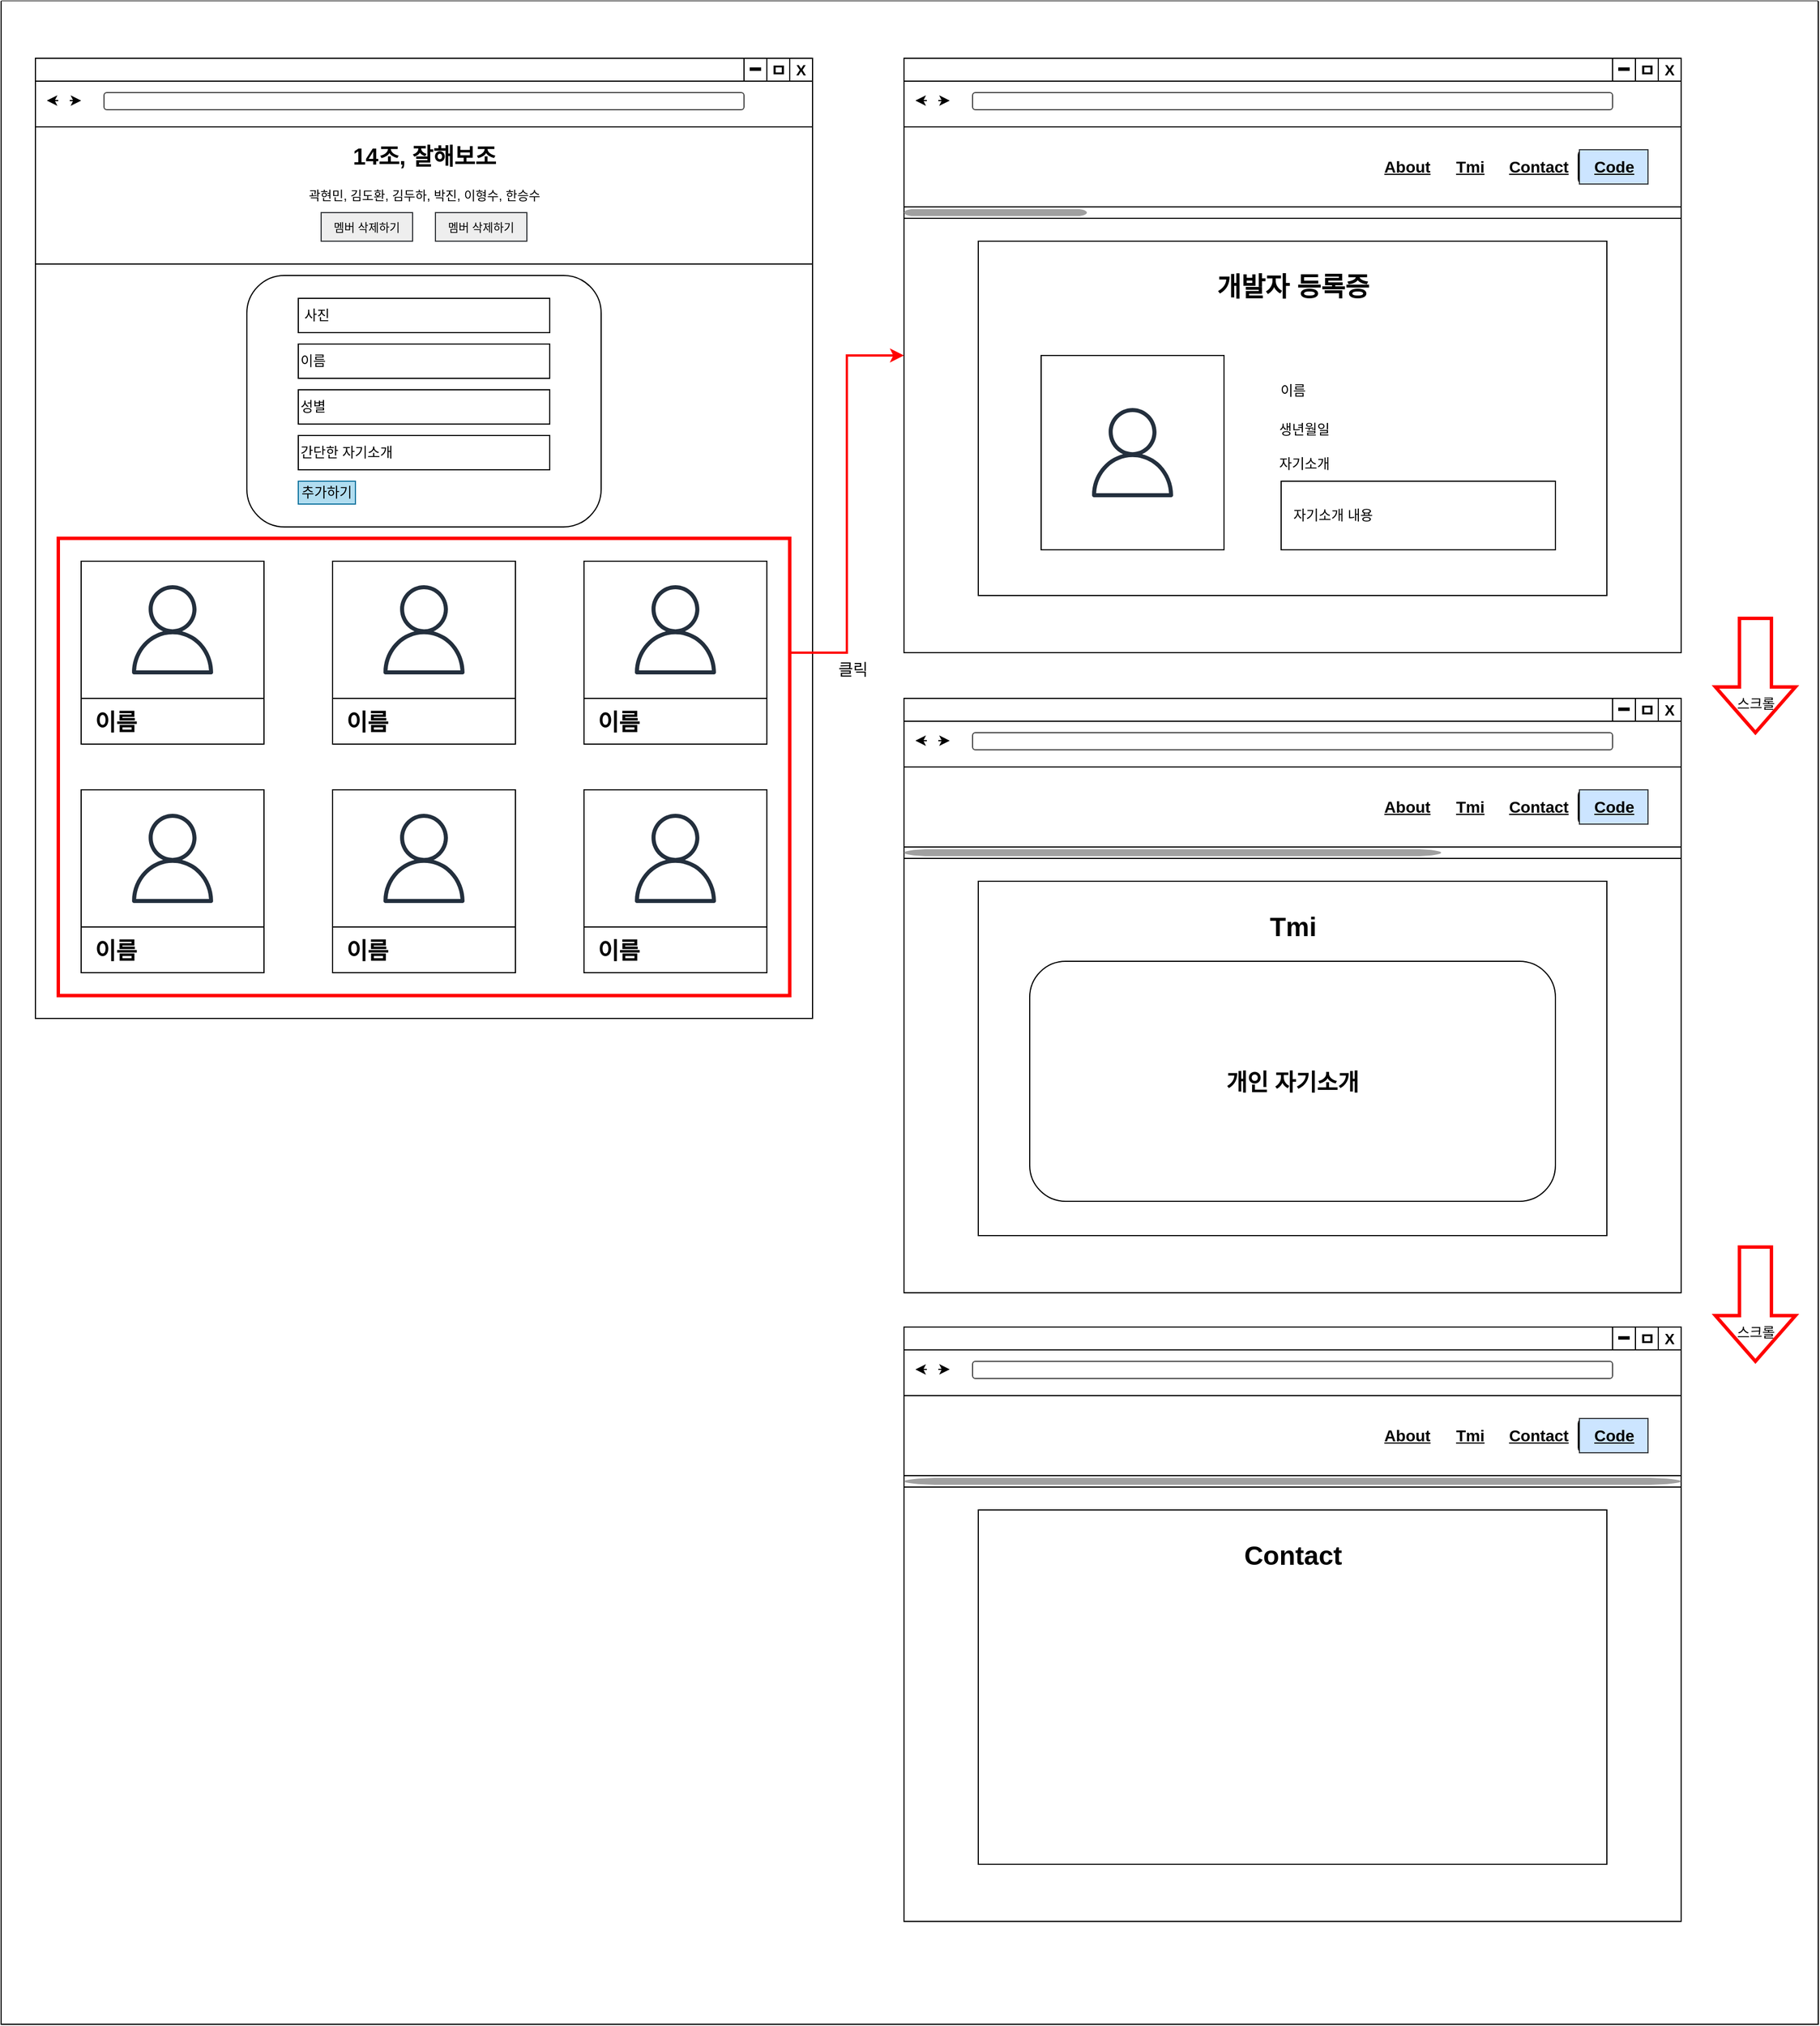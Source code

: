 <mxfile version="26.2.9">
  <diagram name="페이지-1" id="TfpnI85vyB6fNY1MPC4h">
    <mxGraphModel dx="1723" dy="926" grid="1" gridSize="10" guides="1" tooltips="1" connect="1" arrows="1" fold="1" page="1" pageScale="1" pageWidth="827" pageHeight="1169" math="0" shadow="0">
      <root>
        <mxCell id="0" />
        <mxCell id="1" parent="0" />
        <mxCell id="UKUCSULhMM2xUb-GKfbj-334" value="" style="group;strokeWidth=1;fontSize=14;" vertex="1" connectable="0" parent="1">
          <mxGeometry x="10" y="70" width="1590" height="1770" as="geometry" />
        </mxCell>
        <mxCell id="UKUCSULhMM2xUb-GKfbj-322" value="" style="swimlane;startSize=0;swimlaneFillColor=default;container=0;" vertex="1" parent="UKUCSULhMM2xUb-GKfbj-334">
          <mxGeometry width="1590" height="1770" as="geometry" />
        </mxCell>
        <mxCell id="UKUCSULhMM2xUb-GKfbj-326" value="클릭" style="text;html=1;align=center;verticalAlign=middle;resizable=0;points=[];autosize=1;strokeColor=none;fillColor=none;fontSize=14;" vertex="1" parent="UKUCSULhMM2xUb-GKfbj-322">
          <mxGeometry x="720" y="570" width="50" height="30" as="geometry" />
        </mxCell>
        <mxCell id="UKUCSULhMM2xUb-GKfbj-328" value="" style="html=1;shadow=0;dashed=0;align=center;verticalAlign=middle;shape=mxgraph.arrows2.arrow;dy=0.6;dx=40;direction=south;notch=0;strokeColor=light-dark(#ff0000, #ededed);strokeWidth=3;" vertex="1" parent="UKUCSULhMM2xUb-GKfbj-322">
          <mxGeometry x="1500" y="540" width="70" height="100" as="geometry" />
        </mxCell>
        <mxCell id="UKUCSULhMM2xUb-GKfbj-329" value="스크롤" style="text;html=1;align=center;verticalAlign=middle;resizable=0;points=[];autosize=1;strokeColor=none;fillColor=none;" vertex="1" parent="UKUCSULhMM2xUb-GKfbj-322">
          <mxGeometry x="1505" y="600" width="60" height="30" as="geometry" />
        </mxCell>
        <mxCell id="UKUCSULhMM2xUb-GKfbj-332" value="" style="html=1;shadow=0;dashed=0;align=center;verticalAlign=middle;shape=mxgraph.arrows2.arrow;dy=0.6;dx=40;direction=south;notch=0;strokeWidth=3;strokeColor=light-dark(#ff0000, #ededed);" vertex="1" parent="UKUCSULhMM2xUb-GKfbj-322">
          <mxGeometry x="1500" y="1090" width="70" height="100" as="geometry" />
        </mxCell>
        <mxCell id="UKUCSULhMM2xUb-GKfbj-333" value="스크롤" style="text;html=1;align=center;verticalAlign=middle;resizable=0;points=[];autosize=1;strokeColor=none;fillColor=none;" vertex="1" parent="UKUCSULhMM2xUb-GKfbj-322">
          <mxGeometry x="1505" y="1150" width="60" height="30" as="geometry" />
        </mxCell>
        <mxCell id="UKUCSULhMM2xUb-GKfbj-123" value="" style="swimlane;startSize=0;swimlaneFillColor=default;" vertex="1" parent="UKUCSULhMM2xUb-GKfbj-334">
          <mxGeometry x="790" y="50" width="680" height="520" as="geometry" />
        </mxCell>
        <mxCell id="UKUCSULhMM2xUb-GKfbj-124" value="" style="rounded=0;whiteSpace=wrap;html=1;" vertex="1" parent="UKUCSULhMM2xUb-GKfbj-123">
          <mxGeometry width="680" height="20" as="geometry" />
        </mxCell>
        <mxCell id="UKUCSULhMM2xUb-GKfbj-125" value="&lt;b&gt;&lt;font style=&quot;font-size: 13px;&quot;&gt;X&lt;/font&gt;&lt;/b&gt;" style="whiteSpace=wrap;html=1;aspect=fixed;" vertex="1" parent="UKUCSULhMM2xUb-GKfbj-123">
          <mxGeometry x="660" width="20" height="20" as="geometry" />
        </mxCell>
        <mxCell id="UKUCSULhMM2xUb-GKfbj-126" value="&lt;b&gt;&lt;font style=&quot;font-size: 15px;&quot;&gt;ㅁ&lt;/font&gt;&lt;/b&gt;" style="whiteSpace=wrap;html=1;aspect=fixed;strokeWidth=1;" vertex="1" parent="UKUCSULhMM2xUb-GKfbj-123">
          <mxGeometry x="640" width="20" height="20" as="geometry" />
        </mxCell>
        <mxCell id="UKUCSULhMM2xUb-GKfbj-127" value="" style="whiteSpace=wrap;html=1;aspect=fixed;" vertex="1" parent="UKUCSULhMM2xUb-GKfbj-123">
          <mxGeometry x="620" width="20" height="20" as="geometry" />
        </mxCell>
        <mxCell id="UKUCSULhMM2xUb-GKfbj-128" value="" style="endArrow=none;html=1;rounded=0;strokeWidth=3;" edge="1" parent="UKUCSULhMM2xUb-GKfbj-123">
          <mxGeometry width="50" height="50" relative="1" as="geometry">
            <mxPoint x="625" y="9.5" as="sourcePoint" />
            <mxPoint x="635" y="9.5" as="targetPoint" />
          </mxGeometry>
        </mxCell>
        <mxCell id="UKUCSULhMM2xUb-GKfbj-129" value="" style="rounded=0;whiteSpace=wrap;html=1;" vertex="1" parent="UKUCSULhMM2xUb-GKfbj-123">
          <mxGeometry y="20" width="680" height="40" as="geometry" />
        </mxCell>
        <mxCell id="UKUCSULhMM2xUb-GKfbj-130" value="" style="strokeWidth=1;html=1;shadow=0;dashed=0;shape=mxgraph.ios.iTextInput;strokeColor=#444444;buttonText=;fontSize=8;whiteSpace=wrap;align=left;" vertex="1" parent="UKUCSULhMM2xUb-GKfbj-123">
          <mxGeometry x="60" y="30" width="560" height="15" as="geometry" />
        </mxCell>
        <mxCell id="UKUCSULhMM2xUb-GKfbj-131" value="" style="endArrow=classic;html=1;rounded=0;" edge="1" parent="UKUCSULhMM2xUb-GKfbj-123">
          <mxGeometry width="50" height="50" relative="1" as="geometry">
            <mxPoint x="20" y="37" as="sourcePoint" />
            <mxPoint x="10" y="37" as="targetPoint" />
          </mxGeometry>
        </mxCell>
        <mxCell id="UKUCSULhMM2xUb-GKfbj-132" value="" style="endArrow=classic;html=1;rounded=0;" edge="1" parent="UKUCSULhMM2xUb-GKfbj-123">
          <mxGeometry width="50" height="50" relative="1" as="geometry">
            <mxPoint x="30" y="37" as="sourcePoint" />
            <mxPoint x="40" y="37" as="targetPoint" />
          </mxGeometry>
        </mxCell>
        <mxCell id="UKUCSULhMM2xUb-GKfbj-168" value="" style="rounded=0;whiteSpace=wrap;html=1;" vertex="1" parent="UKUCSULhMM2xUb-GKfbj-123">
          <mxGeometry y="60" width="680" height="70" as="geometry" />
        </mxCell>
        <mxCell id="UKUCSULhMM2xUb-GKfbj-169" value="About" style="text;html=1;align=center;verticalAlign=middle;resizable=0;points=[];autosize=1;strokeColor=none;fillColor=none;fontStyle=5;fontSize=14;" vertex="1" parent="UKUCSULhMM2xUb-GKfbj-123">
          <mxGeometry x="410" y="80" width="60" height="30" as="geometry" />
        </mxCell>
        <mxCell id="UKUCSULhMM2xUb-GKfbj-170" value="Tmi" style="text;html=1;align=center;verticalAlign=middle;resizable=0;points=[];autosize=1;strokeColor=none;fillColor=none;fontStyle=5;fontSize=14;" vertex="1" parent="UKUCSULhMM2xUb-GKfbj-123">
          <mxGeometry x="470" y="80" width="50" height="30" as="geometry" />
        </mxCell>
        <mxCell id="UKUCSULhMM2xUb-GKfbj-171" value="Contact" style="text;html=1;align=center;verticalAlign=middle;resizable=0;points=[];autosize=1;strokeColor=none;fillColor=none;fontStyle=5;fontSize=14;" vertex="1" parent="UKUCSULhMM2xUb-GKfbj-123">
          <mxGeometry x="520" y="80" width="70" height="30" as="geometry" />
        </mxCell>
        <mxCell id="UKUCSULhMM2xUb-GKfbj-173" value="" style="rounded=1;whiteSpace=wrap;html=1;" vertex="1" parent="UKUCSULhMM2xUb-GKfbj-123">
          <mxGeometry x="590" y="80" width="61" height="30" as="geometry" />
        </mxCell>
        <mxCell id="UKUCSULhMM2xUb-GKfbj-174" value="Code" style="text;html=1;align=center;verticalAlign=middle;resizable=0;points=[];autosize=1;strokeColor=#36393d;fillColor=#cce5ff;fontStyle=5;fontSize=14;" vertex="1" parent="UKUCSULhMM2xUb-GKfbj-123">
          <mxGeometry x="591" y="80" width="60" height="30" as="geometry" />
        </mxCell>
        <mxCell id="UKUCSULhMM2xUb-GKfbj-177" value="" style="rounded=0;whiteSpace=wrap;html=1;" vertex="1" parent="UKUCSULhMM2xUb-GKfbj-123">
          <mxGeometry y="130" width="680" height="10" as="geometry" />
        </mxCell>
        <mxCell id="UKUCSULhMM2xUb-GKfbj-176" value="" style="html=1;verticalLabelPosition=bottom;labelBackgroundColor=#ffffff;verticalAlign=top;shadow=0;dashed=0;strokeWidth=2;shape=mxgraph.ios7.misc.scroll_(horizontal);fillColor=#a0a0a0;" vertex="1" parent="UKUCSULhMM2xUb-GKfbj-123">
          <mxGeometry y="132" width="160" height="6" as="geometry" />
        </mxCell>
        <mxCell id="UKUCSULhMM2xUb-GKfbj-178" value="" style="rounded=0;whiteSpace=wrap;html=1;" vertex="1" parent="UKUCSULhMM2xUb-GKfbj-123">
          <mxGeometry x="65" y="160" width="550" height="310" as="geometry" />
        </mxCell>
        <mxCell id="UKUCSULhMM2xUb-GKfbj-179" value="개발자 등록증" style="text;html=1;align=center;verticalAlign=middle;resizable=0;points=[];autosize=1;strokeColor=none;fillColor=none;fontStyle=1;fontSize=23;" vertex="1" parent="UKUCSULhMM2xUb-GKfbj-123">
          <mxGeometry x="260" y="180" width="160" height="40" as="geometry" />
        </mxCell>
        <mxCell id="UKUCSULhMM2xUb-GKfbj-181" value="" style="rounded=0;whiteSpace=wrap;html=1;" vertex="1" parent="UKUCSULhMM2xUb-GKfbj-123">
          <mxGeometry x="120" y="260" width="160" height="170" as="geometry" />
        </mxCell>
        <mxCell id="UKUCSULhMM2xUb-GKfbj-182" value="" style="sketch=0;outlineConnect=0;fontColor=#232F3E;gradientColor=none;fillColor=#232F3D;strokeColor=none;dashed=0;verticalLabelPosition=bottom;verticalAlign=top;align=center;html=1;fontSize=12;fontStyle=0;aspect=fixed;pointerEvents=1;shape=mxgraph.aws4.user;" vertex="1" parent="UKUCSULhMM2xUb-GKfbj-123">
          <mxGeometry x="161" y="306" width="78" height="78" as="geometry" />
        </mxCell>
        <mxCell id="UKUCSULhMM2xUb-GKfbj-184" value="이름" style="text;html=1;align=center;verticalAlign=middle;resizable=0;points=[];autosize=1;strokeColor=none;fillColor=none;" vertex="1" parent="UKUCSULhMM2xUb-GKfbj-123">
          <mxGeometry x="315" y="276" width="50" height="30" as="geometry" />
        </mxCell>
        <mxCell id="UKUCSULhMM2xUb-GKfbj-185" value="생년월일" style="text;html=1;align=center;verticalAlign=middle;resizable=0;points=[];autosize=1;strokeColor=none;fillColor=none;" vertex="1" parent="UKUCSULhMM2xUb-GKfbj-123">
          <mxGeometry x="315" y="310" width="70" height="30" as="geometry" />
        </mxCell>
        <mxCell id="UKUCSULhMM2xUb-GKfbj-187" value="자기소개" style="text;html=1;align=center;verticalAlign=middle;resizable=0;points=[];autosize=1;strokeColor=none;fillColor=none;" vertex="1" parent="UKUCSULhMM2xUb-GKfbj-123">
          <mxGeometry x="315" y="340" width="70" height="30" as="geometry" />
        </mxCell>
        <mxCell id="UKUCSULhMM2xUb-GKfbj-188" value="" style="rounded=0;whiteSpace=wrap;html=1;" vertex="1" parent="UKUCSULhMM2xUb-GKfbj-123">
          <mxGeometry x="330" y="370" width="240" height="60" as="geometry" />
        </mxCell>
        <mxCell id="UKUCSULhMM2xUb-GKfbj-189" value="자기소개 내용" style="text;html=1;align=center;verticalAlign=middle;resizable=0;points=[];autosize=1;strokeColor=none;fillColor=none;" vertex="1" parent="UKUCSULhMM2xUb-GKfbj-123">
          <mxGeometry x="330" y="385" width="90" height="30" as="geometry" />
        </mxCell>
        <mxCell id="UKUCSULhMM2xUb-GKfbj-190" value="" style="swimlane;startSize=0;swimlaneFillColor=default;" vertex="1" parent="UKUCSULhMM2xUb-GKfbj-334">
          <mxGeometry x="790" y="610" width="680" height="520" as="geometry" />
        </mxCell>
        <mxCell id="UKUCSULhMM2xUb-GKfbj-191" value="" style="rounded=0;whiteSpace=wrap;html=1;" vertex="1" parent="UKUCSULhMM2xUb-GKfbj-190">
          <mxGeometry width="680" height="20" as="geometry" />
        </mxCell>
        <mxCell id="UKUCSULhMM2xUb-GKfbj-192" value="&lt;b&gt;&lt;font style=&quot;font-size: 13px;&quot;&gt;X&lt;/font&gt;&lt;/b&gt;" style="whiteSpace=wrap;html=1;aspect=fixed;" vertex="1" parent="UKUCSULhMM2xUb-GKfbj-190">
          <mxGeometry x="660" width="20" height="20" as="geometry" />
        </mxCell>
        <mxCell id="UKUCSULhMM2xUb-GKfbj-193" value="&lt;b&gt;&lt;font style=&quot;font-size: 15px;&quot;&gt;ㅁ&lt;/font&gt;&lt;/b&gt;" style="whiteSpace=wrap;html=1;aspect=fixed;strokeWidth=1;" vertex="1" parent="UKUCSULhMM2xUb-GKfbj-190">
          <mxGeometry x="640" width="20" height="20" as="geometry" />
        </mxCell>
        <mxCell id="UKUCSULhMM2xUb-GKfbj-194" value="" style="whiteSpace=wrap;html=1;aspect=fixed;" vertex="1" parent="UKUCSULhMM2xUb-GKfbj-190">
          <mxGeometry x="620" width="20" height="20" as="geometry" />
        </mxCell>
        <mxCell id="UKUCSULhMM2xUb-GKfbj-195" value="" style="endArrow=none;html=1;rounded=0;strokeWidth=3;" edge="1" parent="UKUCSULhMM2xUb-GKfbj-190">
          <mxGeometry width="50" height="50" relative="1" as="geometry">
            <mxPoint x="625" y="9.5" as="sourcePoint" />
            <mxPoint x="635" y="9.5" as="targetPoint" />
          </mxGeometry>
        </mxCell>
        <mxCell id="UKUCSULhMM2xUb-GKfbj-196" value="" style="rounded=0;whiteSpace=wrap;html=1;" vertex="1" parent="UKUCSULhMM2xUb-GKfbj-190">
          <mxGeometry y="20" width="680" height="40" as="geometry" />
        </mxCell>
        <mxCell id="UKUCSULhMM2xUb-GKfbj-197" value="" style="strokeWidth=1;html=1;shadow=0;dashed=0;shape=mxgraph.ios.iTextInput;strokeColor=#444444;buttonText=;fontSize=8;whiteSpace=wrap;align=left;" vertex="1" parent="UKUCSULhMM2xUb-GKfbj-190">
          <mxGeometry x="60" y="30" width="560" height="15" as="geometry" />
        </mxCell>
        <mxCell id="UKUCSULhMM2xUb-GKfbj-198" value="" style="endArrow=classic;html=1;rounded=0;" edge="1" parent="UKUCSULhMM2xUb-GKfbj-190">
          <mxGeometry width="50" height="50" relative="1" as="geometry">
            <mxPoint x="20" y="37" as="sourcePoint" />
            <mxPoint x="10" y="37" as="targetPoint" />
          </mxGeometry>
        </mxCell>
        <mxCell id="UKUCSULhMM2xUb-GKfbj-199" value="" style="endArrow=classic;html=1;rounded=0;" edge="1" parent="UKUCSULhMM2xUb-GKfbj-190">
          <mxGeometry width="50" height="50" relative="1" as="geometry">
            <mxPoint x="30" y="37" as="sourcePoint" />
            <mxPoint x="40" y="37" as="targetPoint" />
          </mxGeometry>
        </mxCell>
        <mxCell id="UKUCSULhMM2xUb-GKfbj-200" value="" style="rounded=0;whiteSpace=wrap;html=1;" vertex="1" parent="UKUCSULhMM2xUb-GKfbj-190">
          <mxGeometry y="60" width="680" height="70" as="geometry" />
        </mxCell>
        <mxCell id="UKUCSULhMM2xUb-GKfbj-201" value="About" style="text;html=1;align=center;verticalAlign=middle;resizable=0;points=[];autosize=1;strokeColor=none;fillColor=none;fontStyle=5;fontSize=14;" vertex="1" parent="UKUCSULhMM2xUb-GKfbj-190">
          <mxGeometry x="410" y="80" width="60" height="30" as="geometry" />
        </mxCell>
        <mxCell id="UKUCSULhMM2xUb-GKfbj-202" value="Tmi" style="text;html=1;align=center;verticalAlign=middle;resizable=0;points=[];autosize=1;strokeColor=none;fillColor=none;fontStyle=5;fontSize=14;" vertex="1" parent="UKUCSULhMM2xUb-GKfbj-190">
          <mxGeometry x="470" y="80" width="50" height="30" as="geometry" />
        </mxCell>
        <mxCell id="UKUCSULhMM2xUb-GKfbj-203" value="Contact" style="text;html=1;align=center;verticalAlign=middle;resizable=0;points=[];autosize=1;strokeColor=none;fillColor=none;fontStyle=5;fontSize=14;" vertex="1" parent="UKUCSULhMM2xUb-GKfbj-190">
          <mxGeometry x="520" y="80" width="70" height="30" as="geometry" />
        </mxCell>
        <mxCell id="UKUCSULhMM2xUb-GKfbj-204" value="" style="rounded=1;whiteSpace=wrap;html=1;" vertex="1" parent="UKUCSULhMM2xUb-GKfbj-190">
          <mxGeometry x="590" y="80" width="61" height="30" as="geometry" />
        </mxCell>
        <mxCell id="UKUCSULhMM2xUb-GKfbj-205" value="Code" style="text;html=1;align=center;verticalAlign=middle;resizable=0;points=[];autosize=1;strokeColor=#36393d;fillColor=#cce5ff;fontStyle=5;fontSize=14;" vertex="1" parent="UKUCSULhMM2xUb-GKfbj-190">
          <mxGeometry x="591" y="80" width="60" height="30" as="geometry" />
        </mxCell>
        <mxCell id="UKUCSULhMM2xUb-GKfbj-206" value="" style="rounded=0;whiteSpace=wrap;html=1;" vertex="1" parent="UKUCSULhMM2xUb-GKfbj-190">
          <mxGeometry y="130" width="680" height="10" as="geometry" />
        </mxCell>
        <mxCell id="UKUCSULhMM2xUb-GKfbj-207" value="" style="html=1;verticalLabelPosition=bottom;labelBackgroundColor=#ffffff;verticalAlign=top;shadow=0;dashed=0;strokeWidth=2;shape=mxgraph.ios7.misc.scroll_(horizontal);fillColor=#a0a0a0;" vertex="1" parent="UKUCSULhMM2xUb-GKfbj-190">
          <mxGeometry y="132" width="470" height="6" as="geometry" />
        </mxCell>
        <mxCell id="UKUCSULhMM2xUb-GKfbj-208" value="" style="rounded=0;whiteSpace=wrap;html=1;" vertex="1" parent="UKUCSULhMM2xUb-GKfbj-190">
          <mxGeometry x="65" y="160" width="550" height="310" as="geometry" />
        </mxCell>
        <mxCell id="UKUCSULhMM2xUb-GKfbj-209" value="Tmi" style="text;html=1;align=center;verticalAlign=middle;resizable=0;points=[];autosize=1;strokeColor=none;fillColor=none;fontStyle=1;fontSize=23;" vertex="1" parent="UKUCSULhMM2xUb-GKfbj-190">
          <mxGeometry x="310" y="180" width="60" height="40" as="geometry" />
        </mxCell>
        <mxCell id="UKUCSULhMM2xUb-GKfbj-248" value="개인 자기소개" style="rounded=1;whiteSpace=wrap;html=1;fontSize=20;fontStyle=1" vertex="1" parent="UKUCSULhMM2xUb-GKfbj-190">
          <mxGeometry x="110" y="230" width="460" height="210" as="geometry" />
        </mxCell>
        <mxCell id="UKUCSULhMM2xUb-GKfbj-217" value="" style="swimlane;startSize=0;swimlaneFillColor=default;" vertex="1" parent="UKUCSULhMM2xUb-GKfbj-334">
          <mxGeometry x="790" y="1160" width="680" height="520" as="geometry" />
        </mxCell>
        <mxCell id="UKUCSULhMM2xUb-GKfbj-218" value="" style="rounded=0;whiteSpace=wrap;html=1;" vertex="1" parent="UKUCSULhMM2xUb-GKfbj-217">
          <mxGeometry width="680" height="20" as="geometry" />
        </mxCell>
        <mxCell id="UKUCSULhMM2xUb-GKfbj-219" value="&lt;b&gt;&lt;font style=&quot;font-size: 13px;&quot;&gt;X&lt;/font&gt;&lt;/b&gt;" style="whiteSpace=wrap;html=1;aspect=fixed;" vertex="1" parent="UKUCSULhMM2xUb-GKfbj-217">
          <mxGeometry x="660" width="20" height="20" as="geometry" />
        </mxCell>
        <mxCell id="UKUCSULhMM2xUb-GKfbj-220" value="&lt;b&gt;&lt;font style=&quot;font-size: 15px;&quot;&gt;ㅁ&lt;/font&gt;&lt;/b&gt;" style="whiteSpace=wrap;html=1;aspect=fixed;strokeWidth=1;" vertex="1" parent="UKUCSULhMM2xUb-GKfbj-217">
          <mxGeometry x="640" width="20" height="20" as="geometry" />
        </mxCell>
        <mxCell id="UKUCSULhMM2xUb-GKfbj-221" value="" style="whiteSpace=wrap;html=1;aspect=fixed;" vertex="1" parent="UKUCSULhMM2xUb-GKfbj-217">
          <mxGeometry x="620" width="20" height="20" as="geometry" />
        </mxCell>
        <mxCell id="UKUCSULhMM2xUb-GKfbj-222" value="" style="endArrow=none;html=1;rounded=0;strokeWidth=3;" edge="1" parent="UKUCSULhMM2xUb-GKfbj-217">
          <mxGeometry width="50" height="50" relative="1" as="geometry">
            <mxPoint x="625" y="9.5" as="sourcePoint" />
            <mxPoint x="635" y="9.5" as="targetPoint" />
          </mxGeometry>
        </mxCell>
        <mxCell id="UKUCSULhMM2xUb-GKfbj-223" value="" style="rounded=0;whiteSpace=wrap;html=1;" vertex="1" parent="UKUCSULhMM2xUb-GKfbj-217">
          <mxGeometry y="20" width="680" height="40" as="geometry" />
        </mxCell>
        <mxCell id="UKUCSULhMM2xUb-GKfbj-224" value="" style="strokeWidth=1;html=1;shadow=0;dashed=0;shape=mxgraph.ios.iTextInput;strokeColor=#444444;buttonText=;fontSize=8;whiteSpace=wrap;align=left;" vertex="1" parent="UKUCSULhMM2xUb-GKfbj-217">
          <mxGeometry x="60" y="30" width="560" height="15" as="geometry" />
        </mxCell>
        <mxCell id="UKUCSULhMM2xUb-GKfbj-226" value="" style="endArrow=classic;html=1;rounded=0;" edge="1" parent="UKUCSULhMM2xUb-GKfbj-217">
          <mxGeometry width="50" height="50" relative="1" as="geometry">
            <mxPoint x="30" y="37" as="sourcePoint" />
            <mxPoint x="40" y="37" as="targetPoint" />
          </mxGeometry>
        </mxCell>
        <mxCell id="UKUCSULhMM2xUb-GKfbj-227" value="" style="rounded=0;whiteSpace=wrap;html=1;" vertex="1" parent="UKUCSULhMM2xUb-GKfbj-217">
          <mxGeometry y="60" width="680" height="70" as="geometry" />
        </mxCell>
        <mxCell id="UKUCSULhMM2xUb-GKfbj-228" value="About" style="text;html=1;align=center;verticalAlign=middle;resizable=0;points=[];autosize=1;strokeColor=none;fillColor=none;fontStyle=5;fontSize=14;" vertex="1" parent="UKUCSULhMM2xUb-GKfbj-217">
          <mxGeometry x="410" y="80" width="60" height="30" as="geometry" />
        </mxCell>
        <mxCell id="UKUCSULhMM2xUb-GKfbj-229" value="Tmi" style="text;html=1;align=center;verticalAlign=middle;resizable=0;points=[];autosize=1;strokeColor=none;fillColor=none;fontStyle=5;fontSize=14;" vertex="1" parent="UKUCSULhMM2xUb-GKfbj-217">
          <mxGeometry x="470" y="80" width="50" height="30" as="geometry" />
        </mxCell>
        <mxCell id="UKUCSULhMM2xUb-GKfbj-230" value="Contact" style="text;html=1;align=center;verticalAlign=middle;resizable=0;points=[];autosize=1;strokeColor=none;fillColor=none;fontStyle=5;fontSize=14;" vertex="1" parent="UKUCSULhMM2xUb-GKfbj-217">
          <mxGeometry x="520" y="80" width="70" height="30" as="geometry" />
        </mxCell>
        <mxCell id="UKUCSULhMM2xUb-GKfbj-231" value="" style="rounded=1;whiteSpace=wrap;html=1;" vertex="1" parent="UKUCSULhMM2xUb-GKfbj-217">
          <mxGeometry x="590" y="80" width="61" height="30" as="geometry" />
        </mxCell>
        <mxCell id="UKUCSULhMM2xUb-GKfbj-232" value="Code" style="text;html=1;align=center;verticalAlign=middle;resizable=0;points=[];autosize=1;strokeColor=#36393d;fillColor=#cce5ff;fontStyle=5;fontSize=14;" vertex="1" parent="UKUCSULhMM2xUb-GKfbj-217">
          <mxGeometry x="591" y="80" width="60" height="30" as="geometry" />
        </mxCell>
        <mxCell id="UKUCSULhMM2xUb-GKfbj-233" value="" style="rounded=0;whiteSpace=wrap;html=1;" vertex="1" parent="UKUCSULhMM2xUb-GKfbj-217">
          <mxGeometry y="130" width="680" height="10" as="geometry" />
        </mxCell>
        <mxCell id="UKUCSULhMM2xUb-GKfbj-234" value="" style="html=1;verticalLabelPosition=bottom;labelBackgroundColor=#ffffff;verticalAlign=top;shadow=0;dashed=0;strokeWidth=2;shape=mxgraph.ios7.misc.scroll_(horizontal);fillColor=#a0a0a0;" vertex="1" parent="UKUCSULhMM2xUb-GKfbj-217">
          <mxGeometry y="132" width="680" height="6" as="geometry" />
        </mxCell>
        <mxCell id="UKUCSULhMM2xUb-GKfbj-235" value="" style="rounded=0;whiteSpace=wrap;html=1;" vertex="1" parent="UKUCSULhMM2xUb-GKfbj-217">
          <mxGeometry x="65" y="160" width="550" height="310" as="geometry" />
        </mxCell>
        <mxCell id="UKUCSULhMM2xUb-GKfbj-236" value="Contact" style="text;html=1;align=center;verticalAlign=middle;resizable=0;points=[];autosize=1;strokeColor=none;fillColor=none;fontStyle=1;fontSize=23;" vertex="1" parent="UKUCSULhMM2xUb-GKfbj-217">
          <mxGeometry x="290" y="180" width="100" height="40" as="geometry" />
        </mxCell>
        <mxCell id="UKUCSULhMM2xUb-GKfbj-247" value="" style="group" vertex="1" connectable="0" parent="UKUCSULhMM2xUb-GKfbj-217">
          <mxGeometry x="110" y="280" width="490" height="110" as="geometry" />
        </mxCell>
        <mxCell id="UKUCSULhMM2xUb-GKfbj-244" value="" style="shape=image;verticalLabelPosition=bottom;labelBackgroundColor=default;verticalAlign=top;aspect=fixed;imageAspect=0;image=https://cdn-icons-png.flaticon.com/512/25/25231.png;" vertex="1" parent="UKUCSULhMM2xUb-GKfbj-247">
          <mxGeometry width="107.8" height="107.8" as="geometry" />
        </mxCell>
        <mxCell id="UKUCSULhMM2xUb-GKfbj-245" value="" style="shape=image;verticalLabelPosition=bottom;labelBackgroundColor=default;verticalAlign=top;aspect=fixed;imageAspect=0;image=https://cdn-icons-png.flaticon.com/512/25/25231.png;" vertex="1" parent="UKUCSULhMM2xUb-GKfbj-247">
          <mxGeometry x="170.758" width="107.8" height="107.8" as="geometry" />
        </mxCell>
        <mxCell id="UKUCSULhMM2xUb-GKfbj-246" value="" style="shape=image;verticalLabelPosition=bottom;labelBackgroundColor=default;verticalAlign=top;aspect=fixed;imageAspect=0;image=https://cdn-icons-png.flaticon.com/512/25/25231.png;" vertex="1" parent="UKUCSULhMM2xUb-GKfbj-247">
          <mxGeometry x="341.515" width="107.8" height="107.8" as="geometry" />
        </mxCell>
        <mxCell id="UKUCSULhMM2xUb-GKfbj-337" value="" style="endArrow=classic;html=1;rounded=0;" edge="1" parent="UKUCSULhMM2xUb-GKfbj-217">
          <mxGeometry width="50" height="50" relative="1" as="geometry">
            <mxPoint x="20" y="37.08" as="sourcePoint" />
            <mxPoint x="10" y="37.08" as="targetPoint" />
          </mxGeometry>
        </mxCell>
        <mxCell id="UKUCSULhMM2xUb-GKfbj-1" value="" style="swimlane;startSize=0;gradientColor=none;swimlaneFillColor=default;container=0;" vertex="1" parent="UKUCSULhMM2xUb-GKfbj-334">
          <mxGeometry x="30" y="50" width="680" height="840" as="geometry" />
        </mxCell>
        <mxCell id="UKUCSULhMM2xUb-GKfbj-324" value="" style="rounded=0;whiteSpace=wrap;html=1;fillColor=none;strokeColor=light-dark(#ff0000, #ededed);strokeWidth=3;" vertex="1" parent="UKUCSULhMM2xUb-GKfbj-1">
          <mxGeometry x="20" y="420" width="640" height="400" as="geometry" />
        </mxCell>
        <mxCell id="UKUCSULhMM2xUb-GKfbj-3" value="" style="rounded=0;whiteSpace=wrap;html=1;container=0;" vertex="1" parent="UKUCSULhMM2xUb-GKfbj-334">
          <mxGeometry x="30" y="50" width="680" height="20" as="geometry" />
        </mxCell>
        <mxCell id="UKUCSULhMM2xUb-GKfbj-9" value="" style="rounded=0;whiteSpace=wrap;html=1;container=0;" vertex="1" parent="UKUCSULhMM2xUb-GKfbj-334">
          <mxGeometry x="30" y="70" width="680" height="40" as="geometry" />
        </mxCell>
        <mxCell id="UKUCSULhMM2xUb-GKfbj-26" value="" style="rounded=0;whiteSpace=wrap;html=1;container=0;" vertex="1" parent="UKUCSULhMM2xUb-GKfbj-334">
          <mxGeometry x="30" y="110" width="680" height="120" as="geometry" />
        </mxCell>
        <mxCell id="UKUCSULhMM2xUb-GKfbj-4" value="&lt;b&gt;&lt;font style=&quot;font-size: 13px;&quot;&gt;X&lt;/font&gt;&lt;/b&gt;" style="whiteSpace=wrap;html=1;aspect=fixed;container=0;" vertex="1" parent="UKUCSULhMM2xUb-GKfbj-334">
          <mxGeometry x="690" y="50" width="20" height="20" as="geometry" />
        </mxCell>
        <mxCell id="UKUCSULhMM2xUb-GKfbj-5" value="&lt;b&gt;&lt;font style=&quot;font-size: 15px;&quot;&gt;ㅁ&lt;/font&gt;&lt;/b&gt;" style="whiteSpace=wrap;html=1;aspect=fixed;strokeWidth=1;container=0;" vertex="1" parent="UKUCSULhMM2xUb-GKfbj-334">
          <mxGeometry x="670" y="50" width="20" height="20" as="geometry" />
        </mxCell>
        <mxCell id="UKUCSULhMM2xUb-GKfbj-6" value="" style="whiteSpace=wrap;html=1;aspect=fixed;container=0;" vertex="1" parent="UKUCSULhMM2xUb-GKfbj-334">
          <mxGeometry x="650" y="50" width="20" height="20" as="geometry" />
        </mxCell>
        <mxCell id="UKUCSULhMM2xUb-GKfbj-8" value="" style="endArrow=none;html=1;rounded=0;strokeWidth=3;" edge="1" parent="UKUCSULhMM2xUb-GKfbj-334">
          <mxGeometry width="50" height="50" relative="1" as="geometry">
            <mxPoint x="655" y="59.5" as="sourcePoint" />
            <mxPoint x="665" y="59.5" as="targetPoint" />
          </mxGeometry>
        </mxCell>
        <mxCell id="UKUCSULhMM2xUb-GKfbj-10" value="" style="strokeWidth=1;html=1;shadow=0;dashed=0;shape=mxgraph.ios.iTextInput;strokeColor=#444444;buttonText=;fontSize=8;whiteSpace=wrap;align=left;container=0;" vertex="1" parent="UKUCSULhMM2xUb-GKfbj-334">
          <mxGeometry x="90" y="80" width="560" height="15" as="geometry" />
        </mxCell>
        <mxCell id="UKUCSULhMM2xUb-GKfbj-13" value="" style="endArrow=classic;html=1;rounded=0;" edge="1" parent="UKUCSULhMM2xUb-GKfbj-334">
          <mxGeometry width="50" height="50" relative="1" as="geometry">
            <mxPoint x="50" y="87" as="sourcePoint" />
            <mxPoint x="40" y="87" as="targetPoint" />
          </mxGeometry>
        </mxCell>
        <mxCell id="UKUCSULhMM2xUb-GKfbj-17" value="" style="endArrow=classic;html=1;rounded=0;" edge="1" parent="UKUCSULhMM2xUb-GKfbj-334">
          <mxGeometry width="50" height="50" relative="1" as="geometry">
            <mxPoint x="60" y="87" as="sourcePoint" />
            <mxPoint x="70" y="87" as="targetPoint" />
          </mxGeometry>
        </mxCell>
        <mxCell id="UKUCSULhMM2xUb-GKfbj-27" value="14조, 잘해보조" style="text;html=1;align=center;verticalAlign=middle;resizable=0;points=[];autosize=1;strokeColor=none;fillColor=none;fontSize=20;fontStyle=1;container=0;" vertex="1" parent="UKUCSULhMM2xUb-GKfbj-334">
          <mxGeometry x="295" y="115" width="150" height="40" as="geometry" />
        </mxCell>
        <mxCell id="UKUCSULhMM2xUb-GKfbj-28" value="곽현민, 김도환, 김두하, 박진, 이형수, 한승수" style="text;html=1;align=center;verticalAlign=middle;resizable=0;points=[];autosize=1;strokeColor=none;fillColor=none;fontSize=11;container=0;" vertex="1" parent="UKUCSULhMM2xUb-GKfbj-334">
          <mxGeometry x="255" y="155" width="230" height="30" as="geometry" />
        </mxCell>
        <mxCell id="UKUCSULhMM2xUb-GKfbj-30" value="멤버 삭제하기" style="rounded=0;whiteSpace=wrap;html=1;fontSize=10;fillColor=#eeeeee;strokeColor=#36393d;container=0;" vertex="1" parent="UKUCSULhMM2xUb-GKfbj-334">
          <mxGeometry x="380" y="185" width="80" height="25" as="geometry" />
        </mxCell>
        <mxCell id="UKUCSULhMM2xUb-GKfbj-32" value="멤버 삭제하기" style="rounded=0;whiteSpace=wrap;html=1;fontSize=10;fillColor=#eeeeee;strokeColor=#36393d;container=0;" vertex="1" parent="UKUCSULhMM2xUb-GKfbj-334">
          <mxGeometry x="280" y="185" width="80" height="25" as="geometry" />
        </mxCell>
        <mxCell id="UKUCSULhMM2xUb-GKfbj-34" value="" style="rounded=1;whiteSpace=wrap;html=1;container=0;" vertex="1" parent="UKUCSULhMM2xUb-GKfbj-334">
          <mxGeometry x="215" y="240" width="310" height="220" as="geometry" />
        </mxCell>
        <mxCell id="UKUCSULhMM2xUb-GKfbj-35" value="&amp;nbsp;사진" style="rounded=0;whiteSpace=wrap;html=1;align=left;container=0;" vertex="1" parent="UKUCSULhMM2xUb-GKfbj-334">
          <mxGeometry x="260" y="260" width="220" height="30" as="geometry" />
        </mxCell>
        <mxCell id="UKUCSULhMM2xUb-GKfbj-36" value="이름" style="rounded=0;whiteSpace=wrap;html=1;align=left;container=0;" vertex="1" parent="UKUCSULhMM2xUb-GKfbj-334">
          <mxGeometry x="260" y="300" width="220" height="30" as="geometry" />
        </mxCell>
        <mxCell id="UKUCSULhMM2xUb-GKfbj-37" value="성별" style="rounded=0;whiteSpace=wrap;html=1;align=left;container=0;" vertex="1" parent="UKUCSULhMM2xUb-GKfbj-334">
          <mxGeometry x="260" y="340" width="220" height="30" as="geometry" />
        </mxCell>
        <mxCell id="UKUCSULhMM2xUb-GKfbj-38" value="간단한 자기소개" style="rounded=0;whiteSpace=wrap;html=1;align=left;container=0;" vertex="1" parent="UKUCSULhMM2xUb-GKfbj-334">
          <mxGeometry x="260" y="380" width="220" height="30" as="geometry" />
        </mxCell>
        <mxCell id="UKUCSULhMM2xUb-GKfbj-39" value="추가하기" style="rounded=0;whiteSpace=wrap;html=1;fillColor=#b1ddf0;strokeColor=#10739e;container=0;" vertex="1" parent="UKUCSULhMM2xUb-GKfbj-334">
          <mxGeometry x="260" y="420" width="50" height="20" as="geometry" />
        </mxCell>
        <mxCell id="UKUCSULhMM2xUb-GKfbj-40" value="" style="rounded=0;whiteSpace=wrap;html=1;container=0;" vertex="1" parent="UKUCSULhMM2xUb-GKfbj-334">
          <mxGeometry x="70" y="490" width="160" height="160" as="geometry" />
        </mxCell>
        <mxCell id="UKUCSULhMM2xUb-GKfbj-68" value="" style="rounded=0;whiteSpace=wrap;html=1;container=0;" vertex="1" parent="UKUCSULhMM2xUb-GKfbj-334">
          <mxGeometry x="70" y="490" width="160" height="120" as="geometry" />
        </mxCell>
        <mxCell id="UKUCSULhMM2xUb-GKfbj-79" value="" style="sketch=0;outlineConnect=0;fontColor=#232F3E;gradientColor=none;fillColor=#232F3D;strokeColor=none;dashed=0;verticalLabelPosition=bottom;verticalAlign=top;align=center;html=1;fontSize=12;fontStyle=0;aspect=fixed;pointerEvents=1;shape=mxgraph.aws4.user;container=0;" vertex="1" parent="UKUCSULhMM2xUb-GKfbj-334">
          <mxGeometry x="111" y="511" width="78" height="78" as="geometry" />
        </mxCell>
        <mxCell id="UKUCSULhMM2xUb-GKfbj-98" value="이름" style="text;html=1;align=center;verticalAlign=middle;resizable=0;points=[];autosize=1;strokeColor=none;fillColor=none;fontSize=20;fontStyle=1;container=0;" vertex="1" parent="UKUCSULhMM2xUb-GKfbj-334">
          <mxGeometry x="70" y="610" width="60" height="40" as="geometry" />
        </mxCell>
        <mxCell id="UKUCSULhMM2xUb-GKfbj-103" value="" style="rounded=0;whiteSpace=wrap;html=1;container=0;" vertex="1" parent="UKUCSULhMM2xUb-GKfbj-334">
          <mxGeometry x="290" y="490" width="160" height="160" as="geometry" />
        </mxCell>
        <mxCell id="UKUCSULhMM2xUb-GKfbj-104" value="" style="rounded=0;whiteSpace=wrap;html=1;container=0;" vertex="1" parent="UKUCSULhMM2xUb-GKfbj-334">
          <mxGeometry x="290" y="490" width="160" height="120" as="geometry" />
        </mxCell>
        <mxCell id="UKUCSULhMM2xUb-GKfbj-105" value="" style="sketch=0;outlineConnect=0;fontColor=#232F3E;gradientColor=none;fillColor=#232F3D;strokeColor=none;dashed=0;verticalLabelPosition=bottom;verticalAlign=top;align=center;html=1;fontSize=12;fontStyle=0;aspect=fixed;pointerEvents=1;shape=mxgraph.aws4.user;container=0;" vertex="1" parent="UKUCSULhMM2xUb-GKfbj-334">
          <mxGeometry x="331" y="511" width="78" height="78" as="geometry" />
        </mxCell>
        <mxCell id="UKUCSULhMM2xUb-GKfbj-106" value="이름" style="text;html=1;align=center;verticalAlign=middle;resizable=0;points=[];autosize=1;strokeColor=none;fillColor=none;fontSize=20;fontStyle=1;container=0;" vertex="1" parent="UKUCSULhMM2xUb-GKfbj-334">
          <mxGeometry x="290" y="610" width="60" height="40" as="geometry" />
        </mxCell>
        <mxCell id="UKUCSULhMM2xUb-GKfbj-107" value="" style="rounded=0;whiteSpace=wrap;html=1;container=0;" vertex="1" parent="UKUCSULhMM2xUb-GKfbj-334">
          <mxGeometry x="510" y="490" width="160" height="160" as="geometry" />
        </mxCell>
        <mxCell id="UKUCSULhMM2xUb-GKfbj-108" value="" style="rounded=0;whiteSpace=wrap;html=1;container=0;" vertex="1" parent="UKUCSULhMM2xUb-GKfbj-334">
          <mxGeometry x="510" y="490" width="160" height="120" as="geometry" />
        </mxCell>
        <mxCell id="UKUCSULhMM2xUb-GKfbj-109" value="" style="sketch=0;outlineConnect=0;fontColor=#232F3E;gradientColor=none;fillColor=#232F3D;strokeColor=none;dashed=0;verticalLabelPosition=bottom;verticalAlign=top;align=center;html=1;fontSize=12;fontStyle=0;aspect=fixed;pointerEvents=1;shape=mxgraph.aws4.user;container=0;" vertex="1" parent="UKUCSULhMM2xUb-GKfbj-334">
          <mxGeometry x="551" y="511" width="78" height="78" as="geometry" />
        </mxCell>
        <mxCell id="UKUCSULhMM2xUb-GKfbj-110" value="이름" style="text;html=1;align=center;verticalAlign=middle;resizable=0;points=[];autosize=1;strokeColor=none;fillColor=none;fontSize=20;fontStyle=1;container=0;" vertex="1" parent="UKUCSULhMM2xUb-GKfbj-334">
          <mxGeometry x="510" y="610" width="60" height="40" as="geometry" />
        </mxCell>
        <mxCell id="UKUCSULhMM2xUb-GKfbj-111" value="" style="rounded=0;whiteSpace=wrap;html=1;container=0;" vertex="1" parent="UKUCSULhMM2xUb-GKfbj-334">
          <mxGeometry x="70" y="690" width="160" height="160" as="geometry" />
        </mxCell>
        <mxCell id="UKUCSULhMM2xUb-GKfbj-112" value="" style="rounded=0;whiteSpace=wrap;html=1;container=0;" vertex="1" parent="UKUCSULhMM2xUb-GKfbj-334">
          <mxGeometry x="70" y="690" width="160" height="120" as="geometry" />
        </mxCell>
        <mxCell id="UKUCSULhMM2xUb-GKfbj-113" value="" style="sketch=0;outlineConnect=0;fontColor=#232F3E;gradientColor=none;fillColor=#232F3D;strokeColor=none;dashed=0;verticalLabelPosition=bottom;verticalAlign=top;align=center;html=1;fontSize=12;fontStyle=0;aspect=fixed;pointerEvents=1;shape=mxgraph.aws4.user;container=0;" vertex="1" parent="UKUCSULhMM2xUb-GKfbj-334">
          <mxGeometry x="111" y="711" width="78" height="78" as="geometry" />
        </mxCell>
        <mxCell id="UKUCSULhMM2xUb-GKfbj-114" value="이름" style="text;html=1;align=center;verticalAlign=middle;resizable=0;points=[];autosize=1;strokeColor=none;fillColor=none;fontSize=20;fontStyle=1;container=0;" vertex="1" parent="UKUCSULhMM2xUb-GKfbj-334">
          <mxGeometry x="70" y="810" width="60" height="40" as="geometry" />
        </mxCell>
        <mxCell id="UKUCSULhMM2xUb-GKfbj-115" value="" style="rounded=0;whiteSpace=wrap;html=1;container=0;" vertex="1" parent="UKUCSULhMM2xUb-GKfbj-334">
          <mxGeometry x="290" y="690" width="160" height="160" as="geometry" />
        </mxCell>
        <mxCell id="UKUCSULhMM2xUb-GKfbj-116" value="" style="rounded=0;whiteSpace=wrap;html=1;container=0;" vertex="1" parent="UKUCSULhMM2xUb-GKfbj-334">
          <mxGeometry x="290" y="690" width="160" height="120" as="geometry" />
        </mxCell>
        <mxCell id="UKUCSULhMM2xUb-GKfbj-117" value="" style="sketch=0;outlineConnect=0;fontColor=#232F3E;gradientColor=none;fillColor=#232F3D;strokeColor=none;dashed=0;verticalLabelPosition=bottom;verticalAlign=top;align=center;html=1;fontSize=12;fontStyle=0;aspect=fixed;pointerEvents=1;shape=mxgraph.aws4.user;container=0;" vertex="1" parent="UKUCSULhMM2xUb-GKfbj-334">
          <mxGeometry x="331" y="711" width="78" height="78" as="geometry" />
        </mxCell>
        <mxCell id="UKUCSULhMM2xUb-GKfbj-118" value="이름" style="text;html=1;align=center;verticalAlign=middle;resizable=0;points=[];autosize=1;strokeColor=none;fillColor=none;fontSize=20;fontStyle=1;container=0;" vertex="1" parent="UKUCSULhMM2xUb-GKfbj-334">
          <mxGeometry x="290" y="810" width="60" height="40" as="geometry" />
        </mxCell>
        <mxCell id="UKUCSULhMM2xUb-GKfbj-119" value="" style="rounded=0;whiteSpace=wrap;html=1;container=0;" vertex="1" parent="UKUCSULhMM2xUb-GKfbj-334">
          <mxGeometry x="510" y="690" width="160" height="160" as="geometry" />
        </mxCell>
        <mxCell id="UKUCSULhMM2xUb-GKfbj-120" value="" style="rounded=0;whiteSpace=wrap;html=1;container=0;" vertex="1" parent="UKUCSULhMM2xUb-GKfbj-334">
          <mxGeometry x="510" y="690" width="160" height="120" as="geometry" />
        </mxCell>
        <mxCell id="UKUCSULhMM2xUb-GKfbj-121" value="" style="sketch=0;outlineConnect=0;fontColor=#232F3E;gradientColor=none;fillColor=#232F3D;strokeColor=none;dashed=0;verticalLabelPosition=bottom;verticalAlign=top;align=center;html=1;fontSize=12;fontStyle=0;aspect=fixed;pointerEvents=1;shape=mxgraph.aws4.user;container=0;" vertex="1" parent="UKUCSULhMM2xUb-GKfbj-334">
          <mxGeometry x="551" y="711" width="78" height="78" as="geometry" />
        </mxCell>
        <mxCell id="UKUCSULhMM2xUb-GKfbj-122" value="이름" style="text;html=1;align=center;verticalAlign=middle;resizable=0;points=[];autosize=1;strokeColor=none;fillColor=none;fontSize=20;fontStyle=1;container=0;" vertex="1" parent="UKUCSULhMM2xUb-GKfbj-334">
          <mxGeometry x="510" y="810" width="60" height="40" as="geometry" />
        </mxCell>
        <mxCell id="UKUCSULhMM2xUb-GKfbj-325" style="edgeStyle=orthogonalEdgeStyle;rounded=0;orthogonalLoop=1;jettySize=auto;html=1;exitX=1;exitY=0.25;exitDx=0;exitDy=0;strokeColor=light-dark(#ff0000, #ededed);strokeWidth=2;" edge="1" parent="UKUCSULhMM2xUb-GKfbj-334" source="UKUCSULhMM2xUb-GKfbj-324" target="UKUCSULhMM2xUb-GKfbj-123">
          <mxGeometry relative="1" as="geometry" />
        </mxCell>
      </root>
    </mxGraphModel>
  </diagram>
</mxfile>
